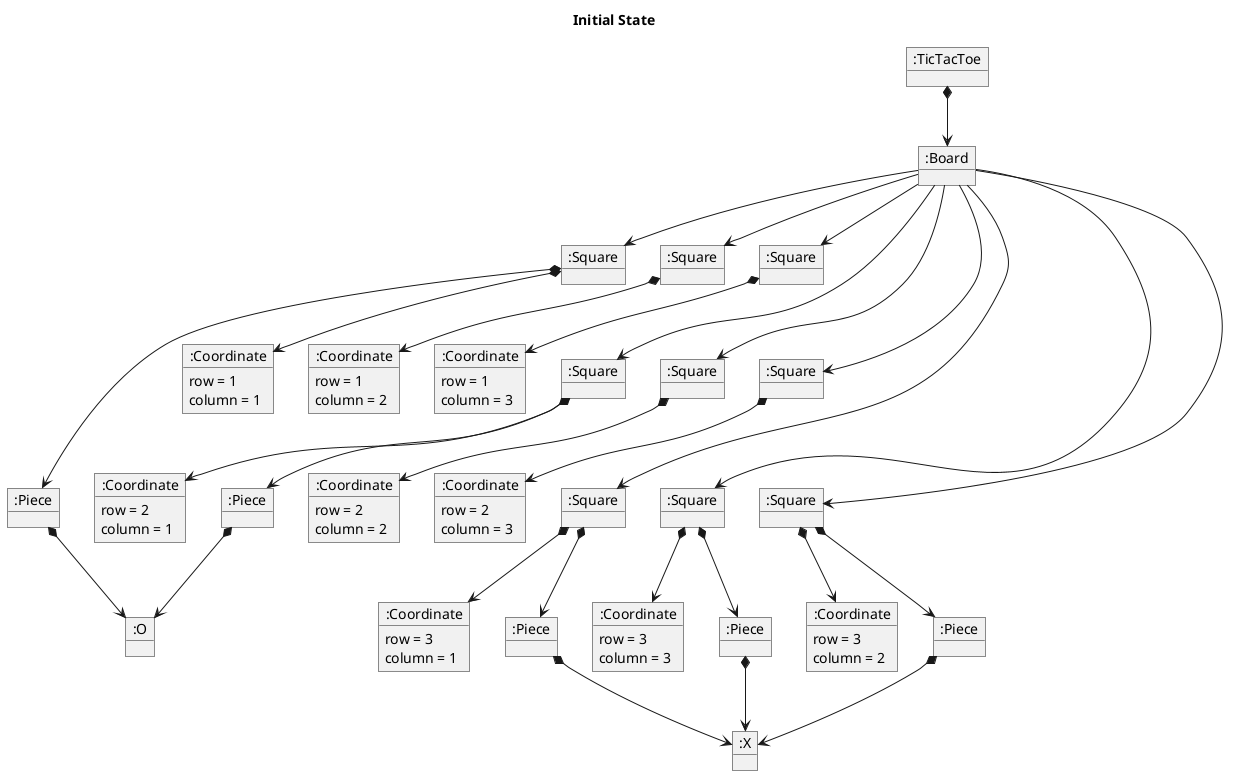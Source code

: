 @startuml InitialState
 title Initial State

together {
    object ":Square" as Square11
    object ":Square" as Square12
    object ":Square" as Square13

    object ":Square" as Square21
    object ":Square" as Square22
    object ":Square" as Square23

    object ":Square" as Square31
    object ":Square" as Square32
    object ":Square" as Square33

}

object ":Coordinate" as Coordinate11 {
    row = 1
    column = 1
}
object ":Coordinate" as Coordinate12 {
    row = 1
    column = 2
}
object ":Coordinate" as Coordinate13 {
    row = 1
    column = 3
}

object ":Coordinate" as Coordinate21 {
    row = 2
    column = 1
}
object ":Coordinate" as Coordinate22 {
    row = 2
    column = 2
}
object ":Coordinate" as Coordinate23 {
    row = 2
    column = 3
}

object ":Coordinate" as Coordinate31 {
    row = 3
    column = 1
}
object ":Coordinate" as Coordinate32 {
    row = 3
    column = 2
}
object ":Coordinate" as Coordinate33 {
    row = 3
    column = 3
}

object ":TicTacToe" as TicTacToe
object ":Board" as Board

TicTacToe *-down-> Board

object ":Piece" as Piece1
object ":Piece" as Piece2
object ":Piece" as Piece3

object ":X" as X

Piece1 *-down-> X
Piece2 *-down-> X
Piece3 *-down-> X

object ":Piece" as Piece1b
object ":Piece" as Piece2b

object ":O" as O

Piece1b *-down-> O
Piece2b *-down-> O


Board -->  Square11
Board -->  Square12
Board -->  Square13
Board -->  Square21
Board -->  Square22
Board -->  Square23
Board -->  Square31
Board -->  Square32
Board -->  Square33

Square11 *-down-> Coordinate11
Square12 *-down-> Coordinate12
Square13 *-down-> Coordinate13
Square21 *-down-> Coordinate21
Square22 *-down-> Coordinate22
Square23 *-down-> Coordinate23
Square31 *-down-> Coordinate31
Square32 *-down-> Coordinate32
Square33 *-down-> Coordinate33

Square11 -[hidden]right-> Square12
Square12 -[hidden]right-> Square13

Square21 -[hidden]right-> Square22
Square22 -[hidden]right-> Square23

Square31 -[hidden]right-> Square32
Square32 -[hidden]right-> Square33

Square11 -[hidden]down-> Square21
Square12 -[hidden]down-> Square22
Square13 -[hidden]down-> Square23

Square21 -[hidden]down-> Square31
Square22 -[hidden]down-> Square32
Square23 -[hidden]down-> Square33

Square31 *-down-> Piece1
Square32 *-down-> Piece2
Square33 *-down-> Piece3

Square11 *-down-> Piece1b
Square21 *-down-> Piece2b


@enduml